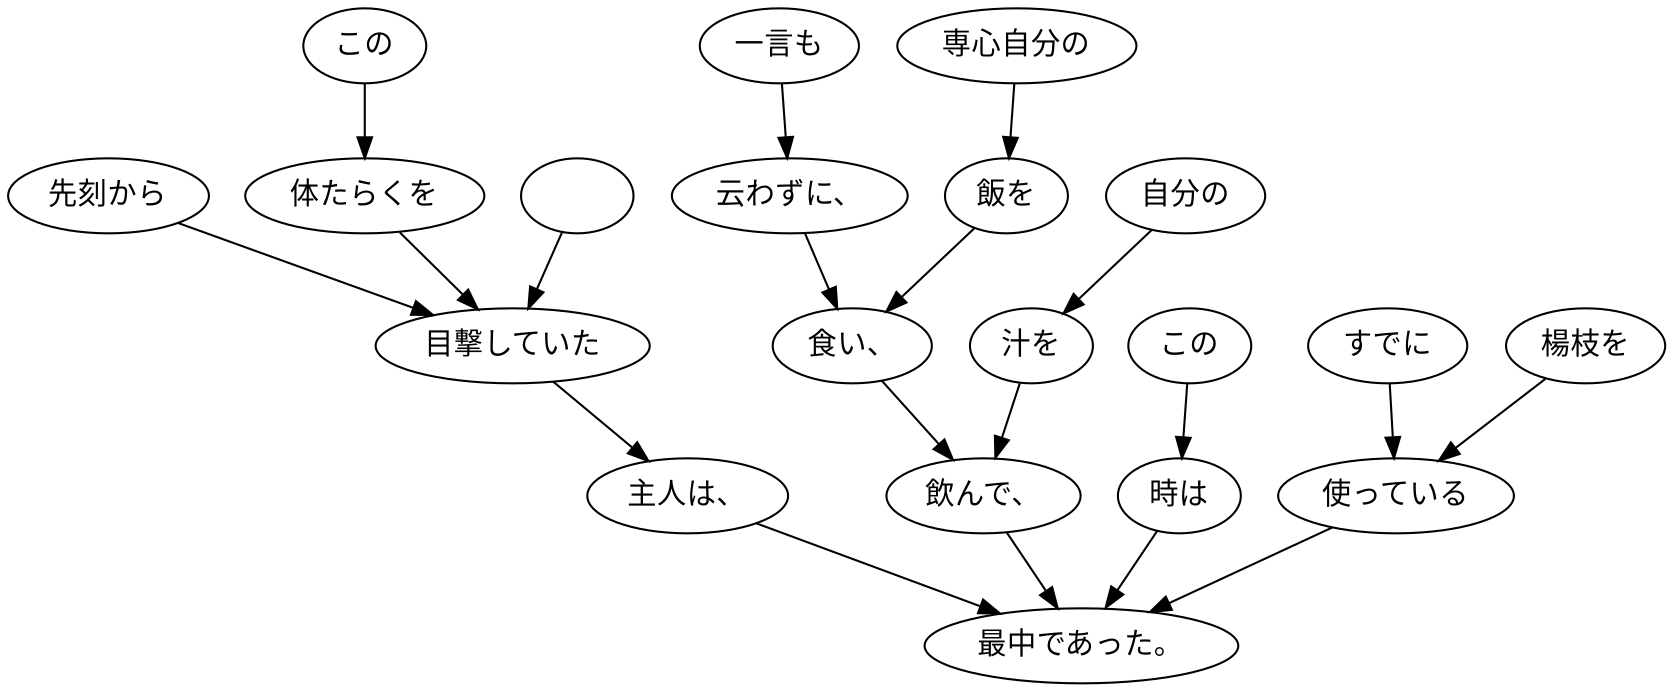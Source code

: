 digraph graph6659 {
	node0 [label="　"];
	node1 [label="先刻から"];
	node2 [label="この"];
	node3 [label="体たらくを"];
	node4 [label="目撃していた"];
	node5 [label="主人は、"];
	node6 [label="一言も"];
	node7 [label="云わずに、"];
	node8 [label="専心自分の"];
	node9 [label="飯を"];
	node10 [label="食い、"];
	node11 [label="自分の"];
	node12 [label="汁を"];
	node13 [label="飲んで、"];
	node14 [label="この"];
	node15 [label="時は"];
	node16 [label="すでに"];
	node17 [label="楊枝を"];
	node18 [label="使っている"];
	node19 [label="最中であった。"];
	node0 -> node4;
	node1 -> node4;
	node2 -> node3;
	node3 -> node4;
	node4 -> node5;
	node5 -> node19;
	node6 -> node7;
	node7 -> node10;
	node8 -> node9;
	node9 -> node10;
	node10 -> node13;
	node11 -> node12;
	node12 -> node13;
	node13 -> node19;
	node14 -> node15;
	node15 -> node19;
	node16 -> node18;
	node17 -> node18;
	node18 -> node19;
}
